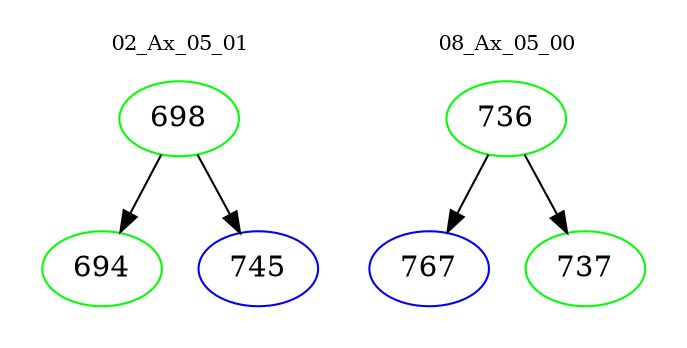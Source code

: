 digraph{
subgraph cluster_0 {
color = white
label = "02_Ax_05_01";
fontsize=10;
T0_698 [label="698", color="green"]
T0_698 -> T0_694 [color="black"]
T0_694 [label="694", color="green"]
T0_698 -> T0_745 [color="black"]
T0_745 [label="745", color="blue"]
}
subgraph cluster_1 {
color = white
label = "08_Ax_05_00";
fontsize=10;
T1_736 [label="736", color="green"]
T1_736 -> T1_767 [color="black"]
T1_767 [label="767", color="blue"]
T1_736 -> T1_737 [color="black"]
T1_737 [label="737", color="green"]
}
}
